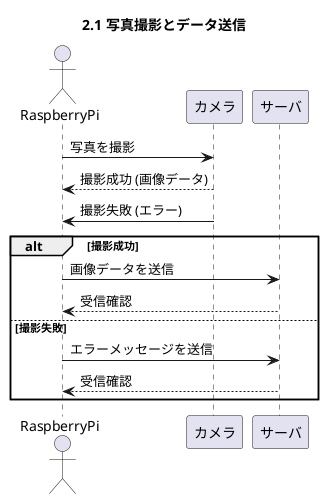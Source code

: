 @startuml
title 2.1 写真撮影とデータ送信

actor RaspberryPi
participant "カメラ" as Camera
participant "サーバ" as Server

RaspberryPi -> Camera: 写真を撮影
Camera --> RaspberryPi: 撮影成功 (画像データ)
Camera -> RaspberryPi: 撮影失敗 (エラー)

alt 撮影成功
    RaspberryPi -> Server: 画像データを送信
    Server --> RaspberryPi: 受信確認
else 撮影失敗
    RaspberryPi -> Server: エラーメッセージを送信
    Server --> RaspberryPi: 受信確認
end

@enduml
